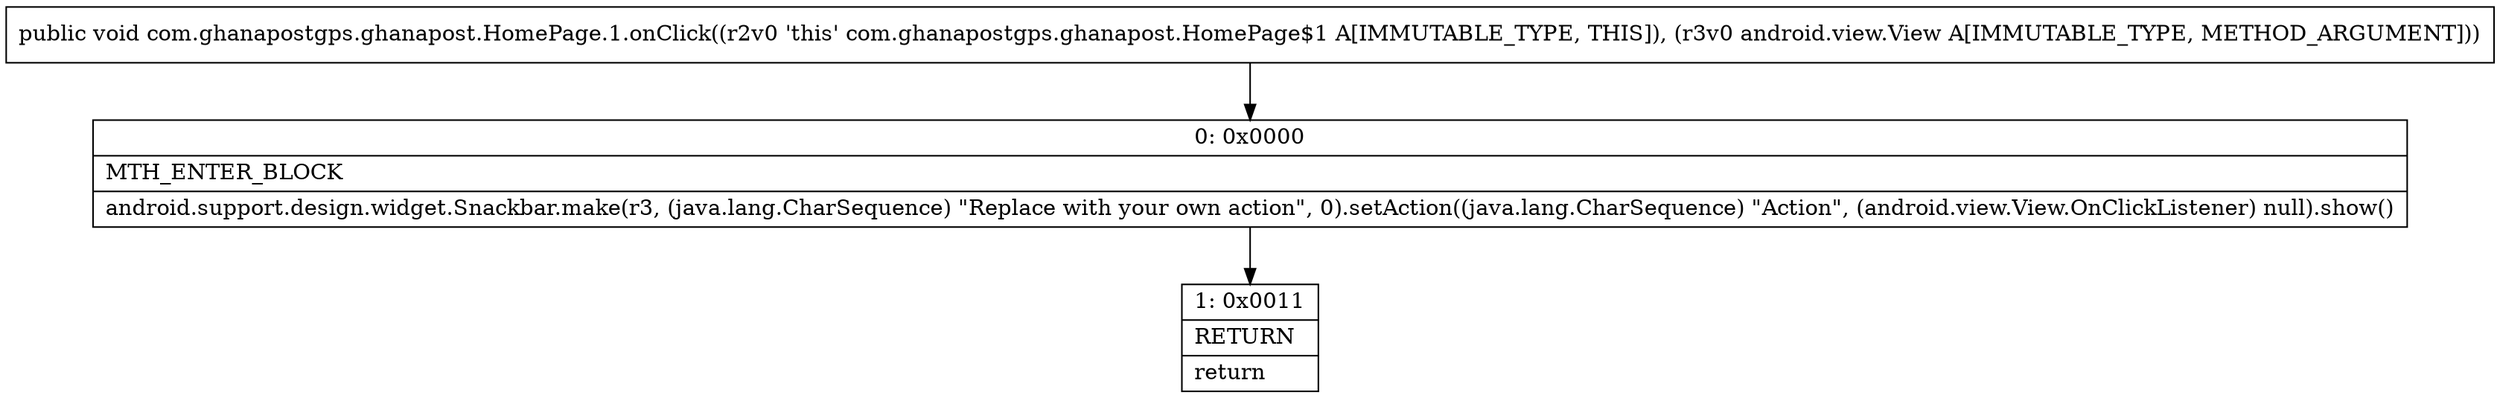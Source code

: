 digraph "CFG forcom.ghanapostgps.ghanapost.HomePage.1.onClick(Landroid\/view\/View;)V" {
Node_0 [shape=record,label="{0\:\ 0x0000|MTH_ENTER_BLOCK\l|android.support.design.widget.Snackbar.make(r3, (java.lang.CharSequence) \"Replace with your own action\", 0).setAction((java.lang.CharSequence) \"Action\", (android.view.View.OnClickListener) null).show()\l}"];
Node_1 [shape=record,label="{1\:\ 0x0011|RETURN\l|return\l}"];
MethodNode[shape=record,label="{public void com.ghanapostgps.ghanapost.HomePage.1.onClick((r2v0 'this' com.ghanapostgps.ghanapost.HomePage$1 A[IMMUTABLE_TYPE, THIS]), (r3v0 android.view.View A[IMMUTABLE_TYPE, METHOD_ARGUMENT])) }"];
MethodNode -> Node_0;
Node_0 -> Node_1;
}


